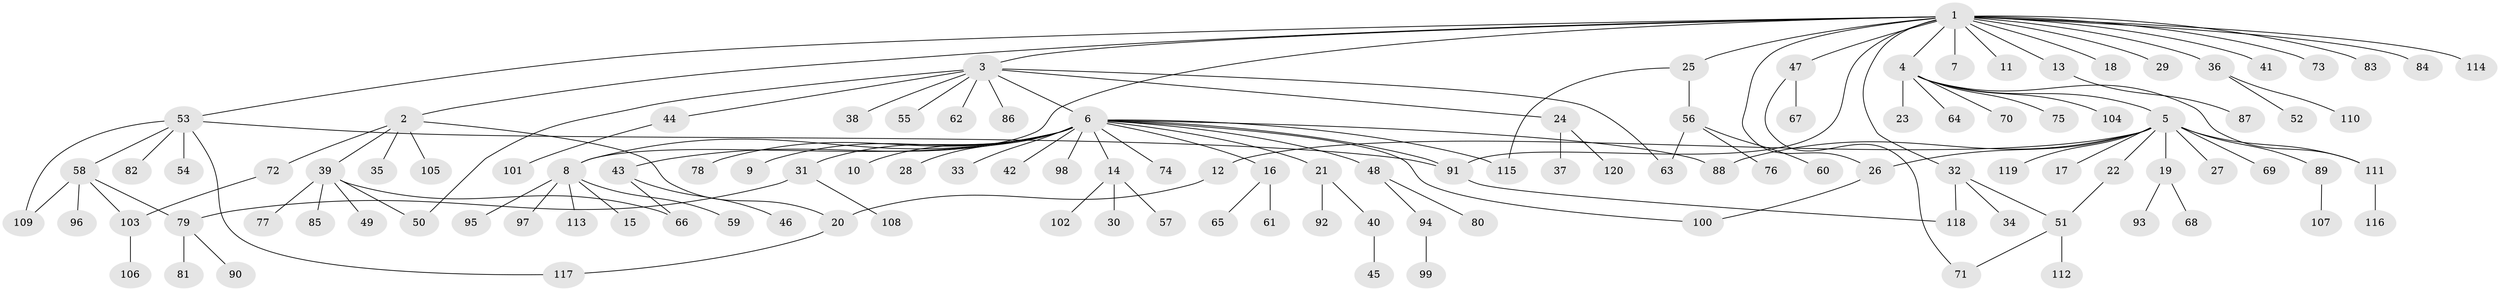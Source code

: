 // Generated by graph-tools (version 1.1) at 2025/26/03/09/25 03:26:00]
// undirected, 120 vertices, 138 edges
graph export_dot {
graph [start="1"]
  node [color=gray90,style=filled];
  1;
  2;
  3;
  4;
  5;
  6;
  7;
  8;
  9;
  10;
  11;
  12;
  13;
  14;
  15;
  16;
  17;
  18;
  19;
  20;
  21;
  22;
  23;
  24;
  25;
  26;
  27;
  28;
  29;
  30;
  31;
  32;
  33;
  34;
  35;
  36;
  37;
  38;
  39;
  40;
  41;
  42;
  43;
  44;
  45;
  46;
  47;
  48;
  49;
  50;
  51;
  52;
  53;
  54;
  55;
  56;
  57;
  58;
  59;
  60;
  61;
  62;
  63;
  64;
  65;
  66;
  67;
  68;
  69;
  70;
  71;
  72;
  73;
  74;
  75;
  76;
  77;
  78;
  79;
  80;
  81;
  82;
  83;
  84;
  85;
  86;
  87;
  88;
  89;
  90;
  91;
  92;
  93;
  94;
  95;
  96;
  97;
  98;
  99;
  100;
  101;
  102;
  103;
  104;
  105;
  106;
  107;
  108;
  109;
  110;
  111;
  112;
  113;
  114;
  115;
  116;
  117;
  118;
  119;
  120;
  1 -- 2;
  1 -- 3;
  1 -- 4;
  1 -- 7;
  1 -- 8;
  1 -- 11;
  1 -- 13;
  1 -- 18;
  1 -- 25;
  1 -- 26;
  1 -- 29;
  1 -- 32;
  1 -- 36;
  1 -- 41;
  1 -- 47;
  1 -- 53;
  1 -- 73;
  1 -- 83;
  1 -- 84;
  1 -- 91;
  1 -- 114;
  2 -- 20;
  2 -- 35;
  2 -- 39;
  2 -- 72;
  2 -- 105;
  3 -- 6;
  3 -- 24;
  3 -- 38;
  3 -- 44;
  3 -- 50;
  3 -- 55;
  3 -- 62;
  3 -- 63;
  3 -- 86;
  4 -- 5;
  4 -- 23;
  4 -- 64;
  4 -- 70;
  4 -- 75;
  4 -- 104;
  4 -- 111;
  5 -- 12;
  5 -- 17;
  5 -- 19;
  5 -- 22;
  5 -- 26;
  5 -- 27;
  5 -- 69;
  5 -- 88;
  5 -- 89;
  5 -- 111;
  5 -- 119;
  6 -- 8;
  6 -- 9;
  6 -- 10;
  6 -- 14;
  6 -- 16;
  6 -- 21;
  6 -- 28;
  6 -- 31;
  6 -- 33;
  6 -- 42;
  6 -- 43;
  6 -- 48;
  6 -- 74;
  6 -- 78;
  6 -- 88;
  6 -- 91;
  6 -- 98;
  6 -- 100;
  6 -- 115;
  8 -- 15;
  8 -- 59;
  8 -- 95;
  8 -- 97;
  8 -- 113;
  12 -- 20;
  13 -- 87;
  14 -- 30;
  14 -- 57;
  14 -- 102;
  16 -- 61;
  16 -- 65;
  19 -- 68;
  19 -- 93;
  20 -- 117;
  21 -- 40;
  21 -- 92;
  22 -- 51;
  24 -- 37;
  24 -- 120;
  25 -- 56;
  25 -- 115;
  26 -- 100;
  31 -- 79;
  31 -- 108;
  32 -- 34;
  32 -- 51;
  32 -- 118;
  36 -- 52;
  36 -- 110;
  39 -- 49;
  39 -- 50;
  39 -- 66;
  39 -- 77;
  39 -- 85;
  40 -- 45;
  43 -- 46;
  43 -- 66;
  44 -- 101;
  47 -- 67;
  47 -- 71;
  48 -- 80;
  48 -- 94;
  51 -- 71;
  51 -- 112;
  53 -- 54;
  53 -- 58;
  53 -- 82;
  53 -- 91;
  53 -- 109;
  53 -- 117;
  56 -- 60;
  56 -- 63;
  56 -- 76;
  58 -- 79;
  58 -- 96;
  58 -- 103;
  58 -- 109;
  72 -- 103;
  79 -- 81;
  79 -- 90;
  89 -- 107;
  91 -- 118;
  94 -- 99;
  103 -- 106;
  111 -- 116;
}
